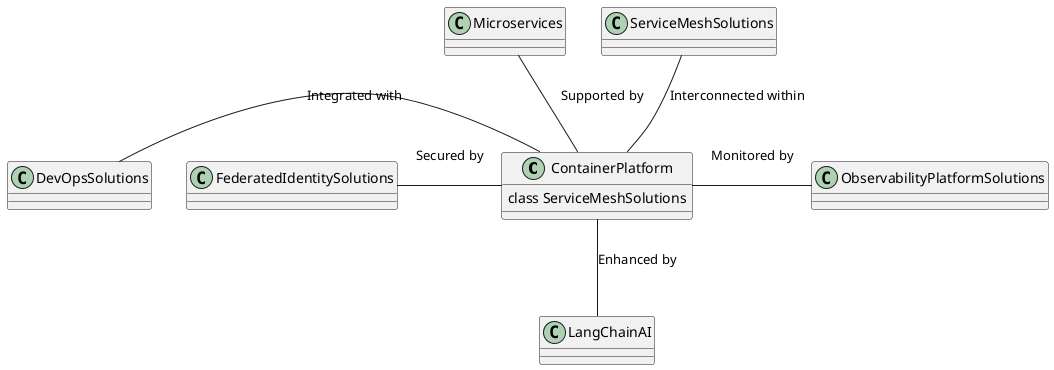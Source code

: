@startuml
!define RECTANGLE class

' Central Container Platform
RECTANGLE ContainerPlatform {
    RECTANGLE ServiceMeshSolutions
}

' Microservices at the top
RECTANGLE Microservices

' DevOps Solutions and Federated Identity Solutions on the left
RECTANGLE DevOpsSolutions
RECTANGLE FederatedIdentitySolutions

' Observability Platform Solutions on the right
RECTANGLE ObservabilityPlatformSolutions

' LangChainAI at the bottom
RECTANGLE LangChainAI

' Define relationships
Microservices -down- ContainerPlatform : "Supported by\n"
DevOpsSolutions -right- ContainerPlatform : "Integrated with\n"
FederatedIdentitySolutions -right- ContainerPlatform : "Secured by\n"
ObservabilityPlatformSolutions -left- ContainerPlatform : "Monitored by\n"
LangChainAI -up- ContainerPlatform : "Enhanced by\n"
ServiceMeshSolutions -- ContainerPlatform : "Interconnected within\n"

@enduml
